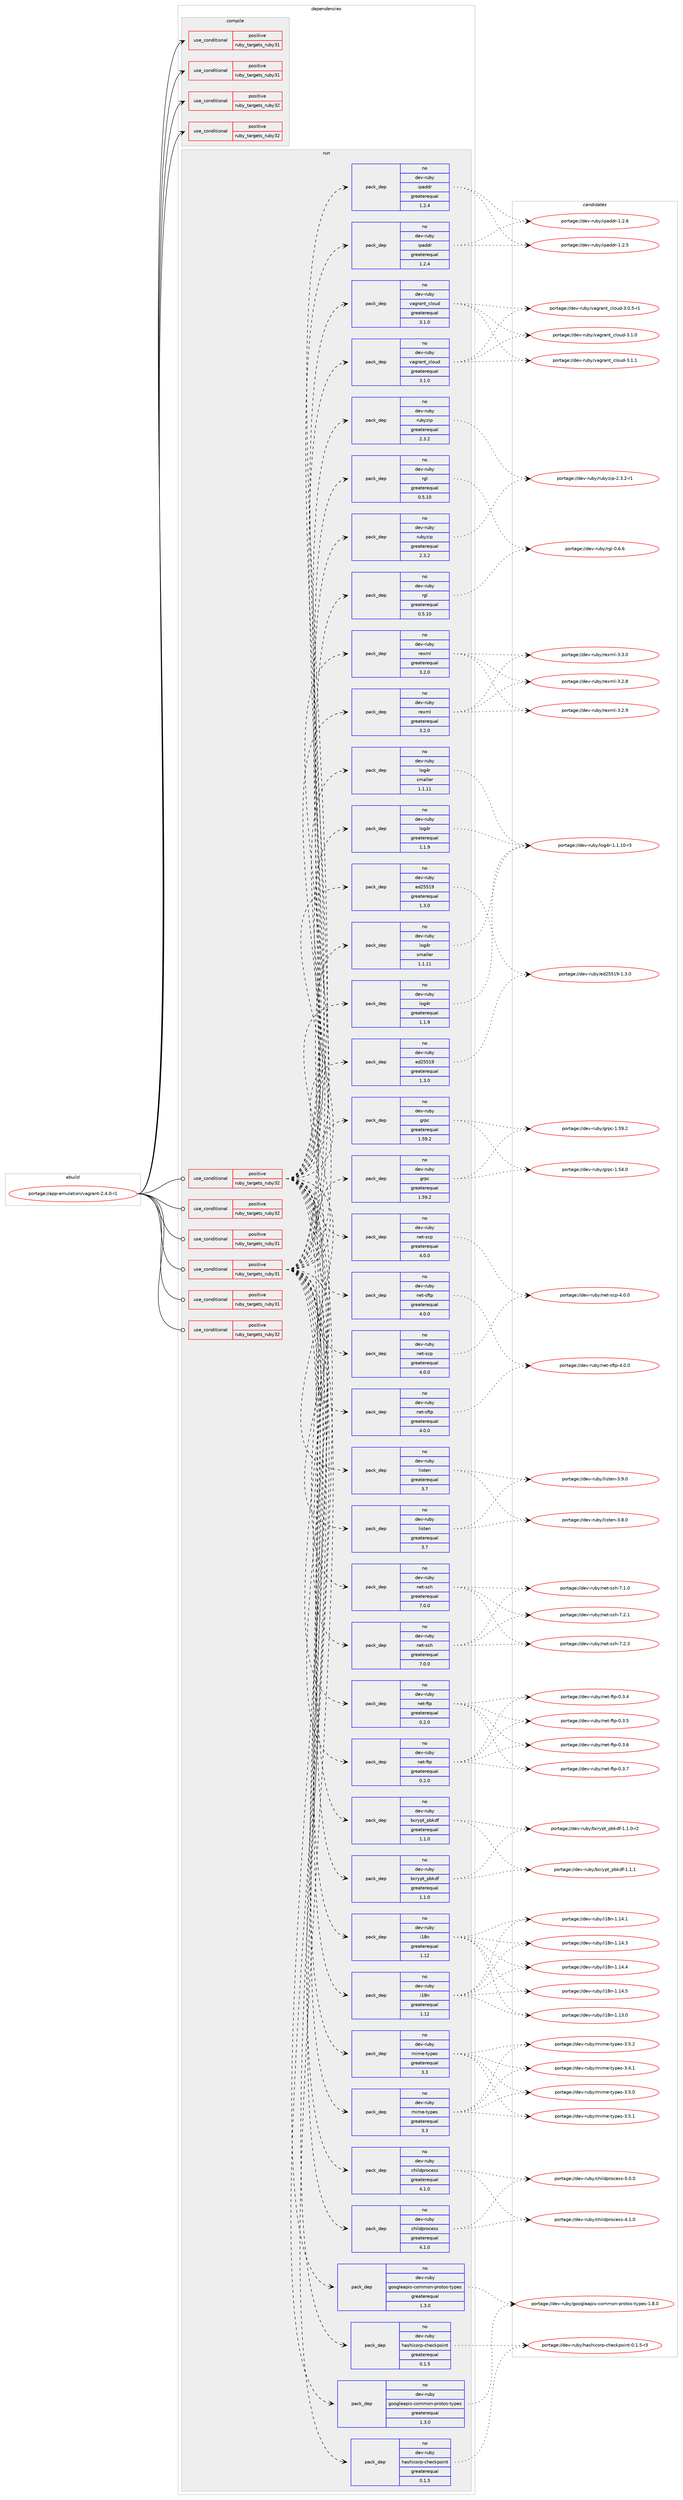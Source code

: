 digraph prolog {

# *************
# Graph options
# *************

newrank=true;
concentrate=true;
compound=true;
graph [rankdir=LR,fontname=Helvetica,fontsize=10,ranksep=1.5];#, ranksep=2.5, nodesep=0.2];
edge  [arrowhead=vee];
node  [fontname=Helvetica,fontsize=10];

# **********
# The ebuild
# **********

subgraph cluster_leftcol {
color=gray;
rank=same;
label=<<i>ebuild</i>>;
id [label="portage://app-emulation/vagrant-2.4.0-r1", color=red, width=4, href="../app-emulation/vagrant-2.4.0-r1.svg"];
}

# ****************
# The dependencies
# ****************

subgraph cluster_midcol {
color=gray;
label=<<i>dependencies</i>>;
subgraph cluster_compile {
fillcolor="#eeeeee";
style=filled;
label=<<i>compile</i>>;
subgraph cond8556 {
dependency14377 [label=<<TABLE BORDER="0" CELLBORDER="1" CELLSPACING="0" CELLPADDING="4"><TR><TD ROWSPAN="3" CELLPADDING="10">use_conditional</TD></TR><TR><TD>positive</TD></TR><TR><TD>ruby_targets_ruby31</TD></TR></TABLE>>, shape=none, color=red];
# *** BEGIN UNKNOWN DEPENDENCY TYPE (TODO) ***
# dependency14377 -> package_dependency(portage://app-emulation/vagrant-2.4.0-r1,install,no,dev-lang,ruby,none,[,,],[slot(3.1)],[])
# *** END UNKNOWN DEPENDENCY TYPE (TODO) ***

}
id:e -> dependency14377:w [weight=20,style="solid",arrowhead="vee"];
subgraph cond8557 {
dependency14378 [label=<<TABLE BORDER="0" CELLBORDER="1" CELLSPACING="0" CELLPADDING="4"><TR><TD ROWSPAN="3" CELLPADDING="10">use_conditional</TD></TR><TR><TD>positive</TD></TR><TR><TD>ruby_targets_ruby31</TD></TR></TABLE>>, shape=none, color=red];
# *** BEGIN UNKNOWN DEPENDENCY TYPE (TODO) ***
# dependency14378 -> package_dependency(portage://app-emulation/vagrant-2.4.0-r1,install,no,virtual,rubygems,none,[,,],[],[use(enable(ruby_targets_ruby31),negative)])
# *** END UNKNOWN DEPENDENCY TYPE (TODO) ***

}
id:e -> dependency14378:w [weight=20,style="solid",arrowhead="vee"];
subgraph cond8558 {
dependency14379 [label=<<TABLE BORDER="0" CELLBORDER="1" CELLSPACING="0" CELLPADDING="4"><TR><TD ROWSPAN="3" CELLPADDING="10">use_conditional</TD></TR><TR><TD>positive</TD></TR><TR><TD>ruby_targets_ruby32</TD></TR></TABLE>>, shape=none, color=red];
# *** BEGIN UNKNOWN DEPENDENCY TYPE (TODO) ***
# dependency14379 -> package_dependency(portage://app-emulation/vagrant-2.4.0-r1,install,no,dev-lang,ruby,none,[,,],[slot(3.2)],[])
# *** END UNKNOWN DEPENDENCY TYPE (TODO) ***

}
id:e -> dependency14379:w [weight=20,style="solid",arrowhead="vee"];
subgraph cond8559 {
dependency14380 [label=<<TABLE BORDER="0" CELLBORDER="1" CELLSPACING="0" CELLPADDING="4"><TR><TD ROWSPAN="3" CELLPADDING="10">use_conditional</TD></TR><TR><TD>positive</TD></TR><TR><TD>ruby_targets_ruby32</TD></TR></TABLE>>, shape=none, color=red];
# *** BEGIN UNKNOWN DEPENDENCY TYPE (TODO) ***
# dependency14380 -> package_dependency(portage://app-emulation/vagrant-2.4.0-r1,install,no,virtual,rubygems,none,[,,],[],[use(enable(ruby_targets_ruby32),negative)])
# *** END UNKNOWN DEPENDENCY TYPE (TODO) ***

}
id:e -> dependency14380:w [weight=20,style="solid",arrowhead="vee"];
}
subgraph cluster_compileandrun {
fillcolor="#eeeeee";
style=filled;
label=<<i>compile and run</i>>;
}
subgraph cluster_run {
fillcolor="#eeeeee";
style=filled;
label=<<i>run</i>>;
subgraph cond8560 {
dependency14381 [label=<<TABLE BORDER="0" CELLBORDER="1" CELLSPACING="0" CELLPADDING="4"><TR><TD ROWSPAN="3" CELLPADDING="10">use_conditional</TD></TR><TR><TD>positive</TD></TR><TR><TD>ruby_targets_ruby31</TD></TR></TABLE>>, shape=none, color=red];
# *** BEGIN UNKNOWN DEPENDENCY TYPE (TODO) ***
# dependency14381 -> package_dependency(portage://app-emulation/vagrant-2.4.0-r1,run,no,dev-lang,ruby,none,[,,],[slot(3.1)],[])
# *** END UNKNOWN DEPENDENCY TYPE (TODO) ***

}
id:e -> dependency14381:w [weight=20,style="solid",arrowhead="odot"];
subgraph cond8561 {
dependency14382 [label=<<TABLE BORDER="0" CELLBORDER="1" CELLSPACING="0" CELLPADDING="4"><TR><TD ROWSPAN="3" CELLPADDING="10">use_conditional</TD></TR><TR><TD>positive</TD></TR><TR><TD>ruby_targets_ruby31</TD></TR></TABLE>>, shape=none, color=red];
subgraph pack5511 {
dependency14383 [label=<<TABLE BORDER="0" CELLBORDER="1" CELLSPACING="0" CELLPADDING="4" WIDTH="220"><TR><TD ROWSPAN="6" CELLPADDING="30">pack_dep</TD></TR><TR><TD WIDTH="110">no</TD></TR><TR><TD>dev-ruby</TD></TR><TR><TD>bcrypt_pbkdf</TD></TR><TR><TD>greaterequal</TD></TR><TR><TD>1.1.0</TD></TR></TABLE>>, shape=none, color=blue];
}
dependency14382:e -> dependency14383:w [weight=20,style="dashed",arrowhead="vee"];
subgraph pack5512 {
dependency14384 [label=<<TABLE BORDER="0" CELLBORDER="1" CELLSPACING="0" CELLPADDING="4" WIDTH="220"><TR><TD ROWSPAN="6" CELLPADDING="30">pack_dep</TD></TR><TR><TD WIDTH="110">no</TD></TR><TR><TD>dev-ruby</TD></TR><TR><TD>childprocess</TD></TR><TR><TD>greaterequal</TD></TR><TR><TD>4.1.0</TD></TR></TABLE>>, shape=none, color=blue];
}
dependency14382:e -> dependency14384:w [weight=20,style="dashed",arrowhead="vee"];
subgraph pack5513 {
dependency14385 [label=<<TABLE BORDER="0" CELLBORDER="1" CELLSPACING="0" CELLPADDING="4" WIDTH="220"><TR><TD ROWSPAN="6" CELLPADDING="30">pack_dep</TD></TR><TR><TD WIDTH="110">no</TD></TR><TR><TD>dev-ruby</TD></TR><TR><TD>ed25519</TD></TR><TR><TD>greaterequal</TD></TR><TR><TD>1.3.0</TD></TR></TABLE>>, shape=none, color=blue];
}
dependency14382:e -> dependency14385:w [weight=20,style="dashed",arrowhead="vee"];
# *** BEGIN UNKNOWN DEPENDENCY TYPE (TODO) ***
# dependency14382 -> package_dependency(portage://app-emulation/vagrant-2.4.0-r1,run,no,dev-ruby,erubi,none,[,,],[],[use(enable(ruby_targets_ruby31),negative)])
# *** END UNKNOWN DEPENDENCY TYPE (TODO) ***

subgraph pack5514 {
dependency14386 [label=<<TABLE BORDER="0" CELLBORDER="1" CELLSPACING="0" CELLPADDING="4" WIDTH="220"><TR><TD ROWSPAN="6" CELLPADDING="30">pack_dep</TD></TR><TR><TD WIDTH="110">no</TD></TR><TR><TD>dev-ruby</TD></TR><TR><TD>googleapis-common-protos-types</TD></TR><TR><TD>greaterequal</TD></TR><TR><TD>1.3.0</TD></TR></TABLE>>, shape=none, color=blue];
}
dependency14382:e -> dependency14386:w [weight=20,style="dashed",arrowhead="vee"];
subgraph pack5515 {
dependency14387 [label=<<TABLE BORDER="0" CELLBORDER="1" CELLSPACING="0" CELLPADDING="4" WIDTH="220"><TR><TD ROWSPAN="6" CELLPADDING="30">pack_dep</TD></TR><TR><TD WIDTH="110">no</TD></TR><TR><TD>dev-ruby</TD></TR><TR><TD>grpc</TD></TR><TR><TD>greaterequal</TD></TR><TR><TD>1.59.2</TD></TR></TABLE>>, shape=none, color=blue];
}
dependency14382:e -> dependency14387:w [weight=20,style="dashed",arrowhead="vee"];
subgraph pack5516 {
dependency14388 [label=<<TABLE BORDER="0" CELLBORDER="1" CELLSPACING="0" CELLPADDING="4" WIDTH="220"><TR><TD ROWSPAN="6" CELLPADDING="30">pack_dep</TD></TR><TR><TD WIDTH="110">no</TD></TR><TR><TD>dev-ruby</TD></TR><TR><TD>hashicorp-checkpoint</TD></TR><TR><TD>greaterequal</TD></TR><TR><TD>0.1.5</TD></TR></TABLE>>, shape=none, color=blue];
}
dependency14382:e -> dependency14388:w [weight=20,style="dashed",arrowhead="vee"];
subgraph pack5517 {
dependency14389 [label=<<TABLE BORDER="0" CELLBORDER="1" CELLSPACING="0" CELLPADDING="4" WIDTH="220"><TR><TD ROWSPAN="6" CELLPADDING="30">pack_dep</TD></TR><TR><TD WIDTH="110">no</TD></TR><TR><TD>dev-ruby</TD></TR><TR><TD>i18n</TD></TR><TR><TD>greaterequal</TD></TR><TR><TD>1.12</TD></TR></TABLE>>, shape=none, color=blue];
}
dependency14382:e -> dependency14389:w [weight=20,style="dashed",arrowhead="vee"];
subgraph pack5518 {
dependency14390 [label=<<TABLE BORDER="0" CELLBORDER="1" CELLSPACING="0" CELLPADDING="4" WIDTH="220"><TR><TD ROWSPAN="6" CELLPADDING="30">pack_dep</TD></TR><TR><TD WIDTH="110">no</TD></TR><TR><TD>dev-ruby</TD></TR><TR><TD>listen</TD></TR><TR><TD>greaterequal</TD></TR><TR><TD>3.7</TD></TR></TABLE>>, shape=none, color=blue];
}
dependency14382:e -> dependency14390:w [weight=20,style="dashed",arrowhead="vee"];
subgraph pack5519 {
dependency14391 [label=<<TABLE BORDER="0" CELLBORDER="1" CELLSPACING="0" CELLPADDING="4" WIDTH="220"><TR><TD ROWSPAN="6" CELLPADDING="30">pack_dep</TD></TR><TR><TD WIDTH="110">no</TD></TR><TR><TD>dev-ruby</TD></TR><TR><TD>log4r</TD></TR><TR><TD>greaterequal</TD></TR><TR><TD>1.1.9</TD></TR></TABLE>>, shape=none, color=blue];
}
dependency14382:e -> dependency14391:w [weight=20,style="dashed",arrowhead="vee"];
subgraph pack5520 {
dependency14392 [label=<<TABLE BORDER="0" CELLBORDER="1" CELLSPACING="0" CELLPADDING="4" WIDTH="220"><TR><TD ROWSPAN="6" CELLPADDING="30">pack_dep</TD></TR><TR><TD WIDTH="110">no</TD></TR><TR><TD>dev-ruby</TD></TR><TR><TD>log4r</TD></TR><TR><TD>smaller</TD></TR><TR><TD>1.1.11</TD></TR></TABLE>>, shape=none, color=blue];
}
dependency14382:e -> dependency14392:w [weight=20,style="dashed",arrowhead="vee"];
subgraph pack5521 {
dependency14393 [label=<<TABLE BORDER="0" CELLBORDER="1" CELLSPACING="0" CELLPADDING="4" WIDTH="220"><TR><TD ROWSPAN="6" CELLPADDING="30">pack_dep</TD></TR><TR><TD WIDTH="110">no</TD></TR><TR><TD>dev-ruby</TD></TR><TR><TD>mime-types</TD></TR><TR><TD>greaterequal</TD></TR><TR><TD>3.3</TD></TR></TABLE>>, shape=none, color=blue];
}
dependency14382:e -> dependency14393:w [weight=20,style="dashed",arrowhead="vee"];
subgraph pack5522 {
dependency14394 [label=<<TABLE BORDER="0" CELLBORDER="1" CELLSPACING="0" CELLPADDING="4" WIDTH="220"><TR><TD ROWSPAN="6" CELLPADDING="30">pack_dep</TD></TR><TR><TD WIDTH="110">no</TD></TR><TR><TD>dev-ruby</TD></TR><TR><TD>net-ftp</TD></TR><TR><TD>greaterequal</TD></TR><TR><TD>0.2.0</TD></TR></TABLE>>, shape=none, color=blue];
}
dependency14382:e -> dependency14394:w [weight=20,style="dashed",arrowhead="vee"];
subgraph pack5523 {
dependency14395 [label=<<TABLE BORDER="0" CELLBORDER="1" CELLSPACING="0" CELLPADDING="4" WIDTH="220"><TR><TD ROWSPAN="6" CELLPADDING="30">pack_dep</TD></TR><TR><TD WIDTH="110">no</TD></TR><TR><TD>dev-ruby</TD></TR><TR><TD>net-ssh</TD></TR><TR><TD>greaterequal</TD></TR><TR><TD>7.0.0</TD></TR></TABLE>>, shape=none, color=blue];
}
dependency14382:e -> dependency14395:w [weight=20,style="dashed",arrowhead="vee"];
subgraph pack5524 {
dependency14396 [label=<<TABLE BORDER="0" CELLBORDER="1" CELLSPACING="0" CELLPADDING="4" WIDTH="220"><TR><TD ROWSPAN="6" CELLPADDING="30">pack_dep</TD></TR><TR><TD WIDTH="110">no</TD></TR><TR><TD>dev-ruby</TD></TR><TR><TD>net-sftp</TD></TR><TR><TD>greaterequal</TD></TR><TR><TD>4.0.0</TD></TR></TABLE>>, shape=none, color=blue];
}
dependency14382:e -> dependency14396:w [weight=20,style="dashed",arrowhead="vee"];
subgraph pack5525 {
dependency14397 [label=<<TABLE BORDER="0" CELLBORDER="1" CELLSPACING="0" CELLPADDING="4" WIDTH="220"><TR><TD ROWSPAN="6" CELLPADDING="30">pack_dep</TD></TR><TR><TD WIDTH="110">no</TD></TR><TR><TD>dev-ruby</TD></TR><TR><TD>net-scp</TD></TR><TR><TD>greaterequal</TD></TR><TR><TD>4.0.0</TD></TR></TABLE>>, shape=none, color=blue];
}
dependency14382:e -> dependency14397:w [weight=20,style="dashed",arrowhead="vee"];
subgraph pack5526 {
dependency14398 [label=<<TABLE BORDER="0" CELLBORDER="1" CELLSPACING="0" CELLPADDING="4" WIDTH="220"><TR><TD ROWSPAN="6" CELLPADDING="30">pack_dep</TD></TR><TR><TD WIDTH="110">no</TD></TR><TR><TD>dev-ruby</TD></TR><TR><TD>rexml</TD></TR><TR><TD>greaterequal</TD></TR><TR><TD>3.2.0</TD></TR></TABLE>>, shape=none, color=blue];
}
dependency14382:e -> dependency14398:w [weight=20,style="dashed",arrowhead="vee"];
subgraph pack5527 {
dependency14399 [label=<<TABLE BORDER="0" CELLBORDER="1" CELLSPACING="0" CELLPADDING="4" WIDTH="220"><TR><TD ROWSPAN="6" CELLPADDING="30">pack_dep</TD></TR><TR><TD WIDTH="110">no</TD></TR><TR><TD>dev-ruby</TD></TR><TR><TD>rgl</TD></TR><TR><TD>greaterequal</TD></TR><TR><TD>0.5.10</TD></TR></TABLE>>, shape=none, color=blue];
}
dependency14382:e -> dependency14399:w [weight=20,style="dashed",arrowhead="vee"];
subgraph pack5528 {
dependency14400 [label=<<TABLE BORDER="0" CELLBORDER="1" CELLSPACING="0" CELLPADDING="4" WIDTH="220"><TR><TD ROWSPAN="6" CELLPADDING="30">pack_dep</TD></TR><TR><TD WIDTH="110">no</TD></TR><TR><TD>dev-ruby</TD></TR><TR><TD>rubyzip</TD></TR><TR><TD>greaterequal</TD></TR><TR><TD>2.3.2</TD></TR></TABLE>>, shape=none, color=blue];
}
dependency14382:e -> dependency14400:w [weight=20,style="dashed",arrowhead="vee"];
subgraph pack5529 {
dependency14401 [label=<<TABLE BORDER="0" CELLBORDER="1" CELLSPACING="0" CELLPADDING="4" WIDTH="220"><TR><TD ROWSPAN="6" CELLPADDING="30">pack_dep</TD></TR><TR><TD WIDTH="110">no</TD></TR><TR><TD>dev-ruby</TD></TR><TR><TD>vagrant_cloud</TD></TR><TR><TD>greaterequal</TD></TR><TR><TD>3.1.0</TD></TR></TABLE>>, shape=none, color=blue];
}
dependency14382:e -> dependency14401:w [weight=20,style="dashed",arrowhead="vee"];
subgraph pack5530 {
dependency14402 [label=<<TABLE BORDER="0" CELLBORDER="1" CELLSPACING="0" CELLPADDING="4" WIDTH="220"><TR><TD ROWSPAN="6" CELLPADDING="30">pack_dep</TD></TR><TR><TD WIDTH="110">no</TD></TR><TR><TD>dev-ruby</TD></TR><TR><TD>ipaddr</TD></TR><TR><TD>greaterequal</TD></TR><TR><TD>1.2.4</TD></TR></TABLE>>, shape=none, color=blue];
}
dependency14382:e -> dependency14402:w [weight=20,style="dashed",arrowhead="vee"];
}
id:e -> dependency14382:w [weight=20,style="solid",arrowhead="odot"];
subgraph cond8562 {
dependency14403 [label=<<TABLE BORDER="0" CELLBORDER="1" CELLSPACING="0" CELLPADDING="4"><TR><TD ROWSPAN="3" CELLPADDING="10">use_conditional</TD></TR><TR><TD>positive</TD></TR><TR><TD>ruby_targets_ruby31</TD></TR></TABLE>>, shape=none, color=red];
# *** BEGIN UNKNOWN DEPENDENCY TYPE (TODO) ***
# dependency14403 -> package_dependency(portage://app-emulation/vagrant-2.4.0-r1,run,no,virtual,rubygems,none,[,,],[],[use(enable(ruby_targets_ruby31),negative)])
# *** END UNKNOWN DEPENDENCY TYPE (TODO) ***

}
id:e -> dependency14403:w [weight=20,style="solid",arrowhead="odot"];
subgraph cond8563 {
dependency14404 [label=<<TABLE BORDER="0" CELLBORDER="1" CELLSPACING="0" CELLPADDING="4"><TR><TD ROWSPAN="3" CELLPADDING="10">use_conditional</TD></TR><TR><TD>positive</TD></TR><TR><TD>ruby_targets_ruby32</TD></TR></TABLE>>, shape=none, color=red];
# *** BEGIN UNKNOWN DEPENDENCY TYPE (TODO) ***
# dependency14404 -> package_dependency(portage://app-emulation/vagrant-2.4.0-r1,run,no,dev-lang,ruby,none,[,,],[slot(3.2)],[])
# *** END UNKNOWN DEPENDENCY TYPE (TODO) ***

}
id:e -> dependency14404:w [weight=20,style="solid",arrowhead="odot"];
subgraph cond8564 {
dependency14405 [label=<<TABLE BORDER="0" CELLBORDER="1" CELLSPACING="0" CELLPADDING="4"><TR><TD ROWSPAN="3" CELLPADDING="10">use_conditional</TD></TR><TR><TD>positive</TD></TR><TR><TD>ruby_targets_ruby32</TD></TR></TABLE>>, shape=none, color=red];
subgraph pack5531 {
dependency14406 [label=<<TABLE BORDER="0" CELLBORDER="1" CELLSPACING="0" CELLPADDING="4" WIDTH="220"><TR><TD ROWSPAN="6" CELLPADDING="30">pack_dep</TD></TR><TR><TD WIDTH="110">no</TD></TR><TR><TD>dev-ruby</TD></TR><TR><TD>bcrypt_pbkdf</TD></TR><TR><TD>greaterequal</TD></TR><TR><TD>1.1.0</TD></TR></TABLE>>, shape=none, color=blue];
}
dependency14405:e -> dependency14406:w [weight=20,style="dashed",arrowhead="vee"];
subgraph pack5532 {
dependency14407 [label=<<TABLE BORDER="0" CELLBORDER="1" CELLSPACING="0" CELLPADDING="4" WIDTH="220"><TR><TD ROWSPAN="6" CELLPADDING="30">pack_dep</TD></TR><TR><TD WIDTH="110">no</TD></TR><TR><TD>dev-ruby</TD></TR><TR><TD>childprocess</TD></TR><TR><TD>greaterequal</TD></TR><TR><TD>4.1.0</TD></TR></TABLE>>, shape=none, color=blue];
}
dependency14405:e -> dependency14407:w [weight=20,style="dashed",arrowhead="vee"];
subgraph pack5533 {
dependency14408 [label=<<TABLE BORDER="0" CELLBORDER="1" CELLSPACING="0" CELLPADDING="4" WIDTH="220"><TR><TD ROWSPAN="6" CELLPADDING="30">pack_dep</TD></TR><TR><TD WIDTH="110">no</TD></TR><TR><TD>dev-ruby</TD></TR><TR><TD>ed25519</TD></TR><TR><TD>greaterequal</TD></TR><TR><TD>1.3.0</TD></TR></TABLE>>, shape=none, color=blue];
}
dependency14405:e -> dependency14408:w [weight=20,style="dashed",arrowhead="vee"];
# *** BEGIN UNKNOWN DEPENDENCY TYPE (TODO) ***
# dependency14405 -> package_dependency(portage://app-emulation/vagrant-2.4.0-r1,run,no,dev-ruby,erubi,none,[,,],[],[use(enable(ruby_targets_ruby32),negative)])
# *** END UNKNOWN DEPENDENCY TYPE (TODO) ***

subgraph pack5534 {
dependency14409 [label=<<TABLE BORDER="0" CELLBORDER="1" CELLSPACING="0" CELLPADDING="4" WIDTH="220"><TR><TD ROWSPAN="6" CELLPADDING="30">pack_dep</TD></TR><TR><TD WIDTH="110">no</TD></TR><TR><TD>dev-ruby</TD></TR><TR><TD>googleapis-common-protos-types</TD></TR><TR><TD>greaterequal</TD></TR><TR><TD>1.3.0</TD></TR></TABLE>>, shape=none, color=blue];
}
dependency14405:e -> dependency14409:w [weight=20,style="dashed",arrowhead="vee"];
subgraph pack5535 {
dependency14410 [label=<<TABLE BORDER="0" CELLBORDER="1" CELLSPACING="0" CELLPADDING="4" WIDTH="220"><TR><TD ROWSPAN="6" CELLPADDING="30">pack_dep</TD></TR><TR><TD WIDTH="110">no</TD></TR><TR><TD>dev-ruby</TD></TR><TR><TD>grpc</TD></TR><TR><TD>greaterequal</TD></TR><TR><TD>1.59.2</TD></TR></TABLE>>, shape=none, color=blue];
}
dependency14405:e -> dependency14410:w [weight=20,style="dashed",arrowhead="vee"];
subgraph pack5536 {
dependency14411 [label=<<TABLE BORDER="0" CELLBORDER="1" CELLSPACING="0" CELLPADDING="4" WIDTH="220"><TR><TD ROWSPAN="6" CELLPADDING="30">pack_dep</TD></TR><TR><TD WIDTH="110">no</TD></TR><TR><TD>dev-ruby</TD></TR><TR><TD>hashicorp-checkpoint</TD></TR><TR><TD>greaterequal</TD></TR><TR><TD>0.1.5</TD></TR></TABLE>>, shape=none, color=blue];
}
dependency14405:e -> dependency14411:w [weight=20,style="dashed",arrowhead="vee"];
subgraph pack5537 {
dependency14412 [label=<<TABLE BORDER="0" CELLBORDER="1" CELLSPACING="0" CELLPADDING="4" WIDTH="220"><TR><TD ROWSPAN="6" CELLPADDING="30">pack_dep</TD></TR><TR><TD WIDTH="110">no</TD></TR><TR><TD>dev-ruby</TD></TR><TR><TD>i18n</TD></TR><TR><TD>greaterequal</TD></TR><TR><TD>1.12</TD></TR></TABLE>>, shape=none, color=blue];
}
dependency14405:e -> dependency14412:w [weight=20,style="dashed",arrowhead="vee"];
subgraph pack5538 {
dependency14413 [label=<<TABLE BORDER="0" CELLBORDER="1" CELLSPACING="0" CELLPADDING="4" WIDTH="220"><TR><TD ROWSPAN="6" CELLPADDING="30">pack_dep</TD></TR><TR><TD WIDTH="110">no</TD></TR><TR><TD>dev-ruby</TD></TR><TR><TD>listen</TD></TR><TR><TD>greaterequal</TD></TR><TR><TD>3.7</TD></TR></TABLE>>, shape=none, color=blue];
}
dependency14405:e -> dependency14413:w [weight=20,style="dashed",arrowhead="vee"];
subgraph pack5539 {
dependency14414 [label=<<TABLE BORDER="0" CELLBORDER="1" CELLSPACING="0" CELLPADDING="4" WIDTH="220"><TR><TD ROWSPAN="6" CELLPADDING="30">pack_dep</TD></TR><TR><TD WIDTH="110">no</TD></TR><TR><TD>dev-ruby</TD></TR><TR><TD>log4r</TD></TR><TR><TD>greaterequal</TD></TR><TR><TD>1.1.9</TD></TR></TABLE>>, shape=none, color=blue];
}
dependency14405:e -> dependency14414:w [weight=20,style="dashed",arrowhead="vee"];
subgraph pack5540 {
dependency14415 [label=<<TABLE BORDER="0" CELLBORDER="1" CELLSPACING="0" CELLPADDING="4" WIDTH="220"><TR><TD ROWSPAN="6" CELLPADDING="30">pack_dep</TD></TR><TR><TD WIDTH="110">no</TD></TR><TR><TD>dev-ruby</TD></TR><TR><TD>log4r</TD></TR><TR><TD>smaller</TD></TR><TR><TD>1.1.11</TD></TR></TABLE>>, shape=none, color=blue];
}
dependency14405:e -> dependency14415:w [weight=20,style="dashed",arrowhead="vee"];
subgraph pack5541 {
dependency14416 [label=<<TABLE BORDER="0" CELLBORDER="1" CELLSPACING="0" CELLPADDING="4" WIDTH="220"><TR><TD ROWSPAN="6" CELLPADDING="30">pack_dep</TD></TR><TR><TD WIDTH="110">no</TD></TR><TR><TD>dev-ruby</TD></TR><TR><TD>mime-types</TD></TR><TR><TD>greaterequal</TD></TR><TR><TD>3.3</TD></TR></TABLE>>, shape=none, color=blue];
}
dependency14405:e -> dependency14416:w [weight=20,style="dashed",arrowhead="vee"];
subgraph pack5542 {
dependency14417 [label=<<TABLE BORDER="0" CELLBORDER="1" CELLSPACING="0" CELLPADDING="4" WIDTH="220"><TR><TD ROWSPAN="6" CELLPADDING="30">pack_dep</TD></TR><TR><TD WIDTH="110">no</TD></TR><TR><TD>dev-ruby</TD></TR><TR><TD>net-ftp</TD></TR><TR><TD>greaterequal</TD></TR><TR><TD>0.2.0</TD></TR></TABLE>>, shape=none, color=blue];
}
dependency14405:e -> dependency14417:w [weight=20,style="dashed",arrowhead="vee"];
subgraph pack5543 {
dependency14418 [label=<<TABLE BORDER="0" CELLBORDER="1" CELLSPACING="0" CELLPADDING="4" WIDTH="220"><TR><TD ROWSPAN="6" CELLPADDING="30">pack_dep</TD></TR><TR><TD WIDTH="110">no</TD></TR><TR><TD>dev-ruby</TD></TR><TR><TD>net-ssh</TD></TR><TR><TD>greaterequal</TD></TR><TR><TD>7.0.0</TD></TR></TABLE>>, shape=none, color=blue];
}
dependency14405:e -> dependency14418:w [weight=20,style="dashed",arrowhead="vee"];
subgraph pack5544 {
dependency14419 [label=<<TABLE BORDER="0" CELLBORDER="1" CELLSPACING="0" CELLPADDING="4" WIDTH="220"><TR><TD ROWSPAN="6" CELLPADDING="30">pack_dep</TD></TR><TR><TD WIDTH="110">no</TD></TR><TR><TD>dev-ruby</TD></TR><TR><TD>net-sftp</TD></TR><TR><TD>greaterequal</TD></TR><TR><TD>4.0.0</TD></TR></TABLE>>, shape=none, color=blue];
}
dependency14405:e -> dependency14419:w [weight=20,style="dashed",arrowhead="vee"];
subgraph pack5545 {
dependency14420 [label=<<TABLE BORDER="0" CELLBORDER="1" CELLSPACING="0" CELLPADDING="4" WIDTH="220"><TR><TD ROWSPAN="6" CELLPADDING="30">pack_dep</TD></TR><TR><TD WIDTH="110">no</TD></TR><TR><TD>dev-ruby</TD></TR><TR><TD>net-scp</TD></TR><TR><TD>greaterequal</TD></TR><TR><TD>4.0.0</TD></TR></TABLE>>, shape=none, color=blue];
}
dependency14405:e -> dependency14420:w [weight=20,style="dashed",arrowhead="vee"];
subgraph pack5546 {
dependency14421 [label=<<TABLE BORDER="0" CELLBORDER="1" CELLSPACING="0" CELLPADDING="4" WIDTH="220"><TR><TD ROWSPAN="6" CELLPADDING="30">pack_dep</TD></TR><TR><TD WIDTH="110">no</TD></TR><TR><TD>dev-ruby</TD></TR><TR><TD>rexml</TD></TR><TR><TD>greaterequal</TD></TR><TR><TD>3.2.0</TD></TR></TABLE>>, shape=none, color=blue];
}
dependency14405:e -> dependency14421:w [weight=20,style="dashed",arrowhead="vee"];
subgraph pack5547 {
dependency14422 [label=<<TABLE BORDER="0" CELLBORDER="1" CELLSPACING="0" CELLPADDING="4" WIDTH="220"><TR><TD ROWSPAN="6" CELLPADDING="30">pack_dep</TD></TR><TR><TD WIDTH="110">no</TD></TR><TR><TD>dev-ruby</TD></TR><TR><TD>rgl</TD></TR><TR><TD>greaterequal</TD></TR><TR><TD>0.5.10</TD></TR></TABLE>>, shape=none, color=blue];
}
dependency14405:e -> dependency14422:w [weight=20,style="dashed",arrowhead="vee"];
subgraph pack5548 {
dependency14423 [label=<<TABLE BORDER="0" CELLBORDER="1" CELLSPACING="0" CELLPADDING="4" WIDTH="220"><TR><TD ROWSPAN="6" CELLPADDING="30">pack_dep</TD></TR><TR><TD WIDTH="110">no</TD></TR><TR><TD>dev-ruby</TD></TR><TR><TD>rubyzip</TD></TR><TR><TD>greaterequal</TD></TR><TR><TD>2.3.2</TD></TR></TABLE>>, shape=none, color=blue];
}
dependency14405:e -> dependency14423:w [weight=20,style="dashed",arrowhead="vee"];
subgraph pack5549 {
dependency14424 [label=<<TABLE BORDER="0" CELLBORDER="1" CELLSPACING="0" CELLPADDING="4" WIDTH="220"><TR><TD ROWSPAN="6" CELLPADDING="30">pack_dep</TD></TR><TR><TD WIDTH="110">no</TD></TR><TR><TD>dev-ruby</TD></TR><TR><TD>vagrant_cloud</TD></TR><TR><TD>greaterequal</TD></TR><TR><TD>3.1.0</TD></TR></TABLE>>, shape=none, color=blue];
}
dependency14405:e -> dependency14424:w [weight=20,style="dashed",arrowhead="vee"];
subgraph pack5550 {
dependency14425 [label=<<TABLE BORDER="0" CELLBORDER="1" CELLSPACING="0" CELLPADDING="4" WIDTH="220"><TR><TD ROWSPAN="6" CELLPADDING="30">pack_dep</TD></TR><TR><TD WIDTH="110">no</TD></TR><TR><TD>dev-ruby</TD></TR><TR><TD>ipaddr</TD></TR><TR><TD>greaterequal</TD></TR><TR><TD>1.2.4</TD></TR></TABLE>>, shape=none, color=blue];
}
dependency14405:e -> dependency14425:w [weight=20,style="dashed",arrowhead="vee"];
}
id:e -> dependency14405:w [weight=20,style="solid",arrowhead="odot"];
subgraph cond8565 {
dependency14426 [label=<<TABLE BORDER="0" CELLBORDER="1" CELLSPACING="0" CELLPADDING="4"><TR><TD ROWSPAN="3" CELLPADDING="10">use_conditional</TD></TR><TR><TD>positive</TD></TR><TR><TD>ruby_targets_ruby32</TD></TR></TABLE>>, shape=none, color=red];
# *** BEGIN UNKNOWN DEPENDENCY TYPE (TODO) ***
# dependency14426 -> package_dependency(portage://app-emulation/vagrant-2.4.0-r1,run,no,virtual,rubygems,none,[,,],[],[use(enable(ruby_targets_ruby32),negative)])
# *** END UNKNOWN DEPENDENCY TYPE (TODO) ***

}
id:e -> dependency14426:w [weight=20,style="solid",arrowhead="odot"];
# *** BEGIN UNKNOWN DEPENDENCY TYPE (TODO) ***
# id -> package_dependency(portage://app-emulation/vagrant-2.4.0-r1,run,no,app-arch,libarchive,none,[,,],[],[])
# *** END UNKNOWN DEPENDENCY TYPE (TODO) ***

# *** BEGIN UNKNOWN DEPENDENCY TYPE (TODO) ***
# id -> package_dependency(portage://app-emulation/vagrant-2.4.0-r1,run,no,net-misc,curl,none,[,,],[],[])
# *** END UNKNOWN DEPENDENCY TYPE (TODO) ***

}
}

# **************
# The candidates
# **************

subgraph cluster_choices {
rank=same;
color=gray;
label=<<i>candidates</i>>;

subgraph choice5511 {
color=black;
nodesep=1;
choice100101118451141179812147989911412111211695112981071001024549464946484511450 [label="portage://dev-ruby/bcrypt_pbkdf-1.1.0-r2", color=red, width=4,href="../dev-ruby/bcrypt_pbkdf-1.1.0-r2.svg"];
choice10010111845114117981214798991141211121169511298107100102454946494649 [label="portage://dev-ruby/bcrypt_pbkdf-1.1.1", color=red, width=4,href="../dev-ruby/bcrypt_pbkdf-1.1.1.svg"];
dependency14383:e -> choice100101118451141179812147989911412111211695112981071001024549464946484511450:w [style=dotted,weight="100"];
dependency14383:e -> choice10010111845114117981214798991141211121169511298107100102454946494649:w [style=dotted,weight="100"];
}
subgraph choice5512 {
color=black;
nodesep=1;
choice1001011184511411798121479910410510810011211411199101115115455246494648 [label="portage://dev-ruby/childprocess-4.1.0", color=red, width=4,href="../dev-ruby/childprocess-4.1.0.svg"];
choice1001011184511411798121479910410510810011211411199101115115455346484648 [label="portage://dev-ruby/childprocess-5.0.0", color=red, width=4,href="../dev-ruby/childprocess-5.0.0.svg"];
dependency14384:e -> choice1001011184511411798121479910410510810011211411199101115115455246494648:w [style=dotted,weight="100"];
dependency14384:e -> choice1001011184511411798121479910410510810011211411199101115115455346484648:w [style=dotted,weight="100"];
}
subgraph choice5513 {
color=black;
nodesep=1;
choice1001011184511411798121471011005053534957454946514648 [label="portage://dev-ruby/ed25519-1.3.0", color=red, width=4,href="../dev-ruby/ed25519-1.3.0.svg"];
dependency14385:e -> choice1001011184511411798121471011005053534957454946514648:w [style=dotted,weight="100"];
}
subgraph choice5514 {
color=black;
nodesep=1;
choice1001011184511411798121471031111111031081019711210511545991111091091111104511211411111611111545116121112101115454946564648 [label="portage://dev-ruby/googleapis-common-protos-types-1.8.0", color=red, width=4,href="../dev-ruby/googleapis-common-protos-types-1.8.0.svg"];
dependency14386:e -> choice1001011184511411798121471031111111031081019711210511545991111091091111104511211411111611111545116121112101115454946564648:w [style=dotted,weight="100"];
}
subgraph choice5515 {
color=black;
nodesep=1;
choice1001011184511411798121471031141129945494653524648 [label="portage://dev-ruby/grpc-1.54.0", color=red, width=4,href="../dev-ruby/grpc-1.54.0.svg"];
choice1001011184511411798121471031141129945494653574650 [label="portage://dev-ruby/grpc-1.59.2", color=red, width=4,href="../dev-ruby/grpc-1.59.2.svg"];
dependency14387:e -> choice1001011184511411798121471031141129945494653524648:w [style=dotted,weight="100"];
dependency14387:e -> choice1001011184511411798121471031141129945494653574650:w [style=dotted,weight="100"];
}
subgraph choice5516 {
color=black;
nodesep=1;
choice10010111845114117981214710497115104105991111141124599104101991071121111051101164548464946534511451 [label="portage://dev-ruby/hashicorp-checkpoint-0.1.5-r3", color=red, width=4,href="../dev-ruby/hashicorp-checkpoint-0.1.5-r3.svg"];
dependency14388:e -> choice10010111845114117981214710497115104105991111141124599104101991071121111051101164548464946534511451:w [style=dotted,weight="100"];
}
subgraph choice5517 {
color=black;
nodesep=1;
choice100101118451141179812147105495611045494649514648 [label="portage://dev-ruby/i18n-1.13.0", color=red, width=4,href="../dev-ruby/i18n-1.13.0.svg"];
choice100101118451141179812147105495611045494649524649 [label="portage://dev-ruby/i18n-1.14.1", color=red, width=4,href="../dev-ruby/i18n-1.14.1.svg"];
choice100101118451141179812147105495611045494649524651 [label="portage://dev-ruby/i18n-1.14.3", color=red, width=4,href="../dev-ruby/i18n-1.14.3.svg"];
choice100101118451141179812147105495611045494649524652 [label="portage://dev-ruby/i18n-1.14.4", color=red, width=4,href="../dev-ruby/i18n-1.14.4.svg"];
choice100101118451141179812147105495611045494649524653 [label="portage://dev-ruby/i18n-1.14.5", color=red, width=4,href="../dev-ruby/i18n-1.14.5.svg"];
dependency14389:e -> choice100101118451141179812147105495611045494649514648:w [style=dotted,weight="100"];
dependency14389:e -> choice100101118451141179812147105495611045494649524649:w [style=dotted,weight="100"];
dependency14389:e -> choice100101118451141179812147105495611045494649524651:w [style=dotted,weight="100"];
dependency14389:e -> choice100101118451141179812147105495611045494649524652:w [style=dotted,weight="100"];
dependency14389:e -> choice100101118451141179812147105495611045494649524653:w [style=dotted,weight="100"];
}
subgraph choice5518 {
color=black;
nodesep=1;
choice100101118451141179812147108105115116101110455146564648 [label="portage://dev-ruby/listen-3.8.0", color=red, width=4,href="../dev-ruby/listen-3.8.0.svg"];
choice100101118451141179812147108105115116101110455146574648 [label="portage://dev-ruby/listen-3.9.0", color=red, width=4,href="../dev-ruby/listen-3.9.0.svg"];
dependency14390:e -> choice100101118451141179812147108105115116101110455146564648:w [style=dotted,weight="100"];
dependency14390:e -> choice100101118451141179812147108105115116101110455146574648:w [style=dotted,weight="100"];
}
subgraph choice5519 {
color=black;
nodesep=1;
choice10010111845114117981214710811110352114454946494649484511451 [label="portage://dev-ruby/log4r-1.1.10-r3", color=red, width=4,href="../dev-ruby/log4r-1.1.10-r3.svg"];
dependency14391:e -> choice10010111845114117981214710811110352114454946494649484511451:w [style=dotted,weight="100"];
}
subgraph choice5520 {
color=black;
nodesep=1;
choice10010111845114117981214710811110352114454946494649484511451 [label="portage://dev-ruby/log4r-1.1.10-r3", color=red, width=4,href="../dev-ruby/log4r-1.1.10-r3.svg"];
dependency14392:e -> choice10010111845114117981214710811110352114454946494649484511451:w [style=dotted,weight="100"];
}
subgraph choice5521 {
color=black;
nodesep=1;
choice10010111845114117981214710910510910145116121112101115455146524649 [label="portage://dev-ruby/mime-types-3.4.1", color=red, width=4,href="../dev-ruby/mime-types-3.4.1.svg"];
choice10010111845114117981214710910510910145116121112101115455146534648 [label="portage://dev-ruby/mime-types-3.5.0", color=red, width=4,href="../dev-ruby/mime-types-3.5.0.svg"];
choice10010111845114117981214710910510910145116121112101115455146534649 [label="portage://dev-ruby/mime-types-3.5.1", color=red, width=4,href="../dev-ruby/mime-types-3.5.1.svg"];
choice10010111845114117981214710910510910145116121112101115455146534650 [label="portage://dev-ruby/mime-types-3.5.2", color=red, width=4,href="../dev-ruby/mime-types-3.5.2.svg"];
dependency14393:e -> choice10010111845114117981214710910510910145116121112101115455146524649:w [style=dotted,weight="100"];
dependency14393:e -> choice10010111845114117981214710910510910145116121112101115455146534648:w [style=dotted,weight="100"];
dependency14393:e -> choice10010111845114117981214710910510910145116121112101115455146534649:w [style=dotted,weight="100"];
dependency14393:e -> choice10010111845114117981214710910510910145116121112101115455146534650:w [style=dotted,weight="100"];
}
subgraph choice5522 {
color=black;
nodesep=1;
choice10010111845114117981214711010111645102116112454846514652 [label="portage://dev-ruby/net-ftp-0.3.4", color=red, width=4,href="../dev-ruby/net-ftp-0.3.4.svg"];
choice10010111845114117981214711010111645102116112454846514653 [label="portage://dev-ruby/net-ftp-0.3.5", color=red, width=4,href="../dev-ruby/net-ftp-0.3.5.svg"];
choice10010111845114117981214711010111645102116112454846514654 [label="portage://dev-ruby/net-ftp-0.3.6", color=red, width=4,href="../dev-ruby/net-ftp-0.3.6.svg"];
choice10010111845114117981214711010111645102116112454846514655 [label="portage://dev-ruby/net-ftp-0.3.7", color=red, width=4,href="../dev-ruby/net-ftp-0.3.7.svg"];
dependency14394:e -> choice10010111845114117981214711010111645102116112454846514652:w [style=dotted,weight="100"];
dependency14394:e -> choice10010111845114117981214711010111645102116112454846514653:w [style=dotted,weight="100"];
dependency14394:e -> choice10010111845114117981214711010111645102116112454846514654:w [style=dotted,weight="100"];
dependency14394:e -> choice10010111845114117981214711010111645102116112454846514655:w [style=dotted,weight="100"];
}
subgraph choice5523 {
color=black;
nodesep=1;
choice10010111845114117981214711010111645115115104455546494648 [label="portage://dev-ruby/net-ssh-7.1.0", color=red, width=4,href="../dev-ruby/net-ssh-7.1.0.svg"];
choice10010111845114117981214711010111645115115104455546504649 [label="portage://dev-ruby/net-ssh-7.2.1", color=red, width=4,href="../dev-ruby/net-ssh-7.2.1.svg"];
choice10010111845114117981214711010111645115115104455546504651 [label="portage://dev-ruby/net-ssh-7.2.3", color=red, width=4,href="../dev-ruby/net-ssh-7.2.3.svg"];
dependency14395:e -> choice10010111845114117981214711010111645115115104455546494648:w [style=dotted,weight="100"];
dependency14395:e -> choice10010111845114117981214711010111645115115104455546504649:w [style=dotted,weight="100"];
dependency14395:e -> choice10010111845114117981214711010111645115115104455546504651:w [style=dotted,weight="100"];
}
subgraph choice5524 {
color=black;
nodesep=1;
choice10010111845114117981214711010111645115102116112455246484648 [label="portage://dev-ruby/net-sftp-4.0.0", color=red, width=4,href="../dev-ruby/net-sftp-4.0.0.svg"];
dependency14396:e -> choice10010111845114117981214711010111645115102116112455246484648:w [style=dotted,weight="100"];
}
subgraph choice5525 {
color=black;
nodesep=1;
choice1001011184511411798121471101011164511599112455246484648 [label="portage://dev-ruby/net-scp-4.0.0", color=red, width=4,href="../dev-ruby/net-scp-4.0.0.svg"];
dependency14397:e -> choice1001011184511411798121471101011164511599112455246484648:w [style=dotted,weight="100"];
}
subgraph choice5526 {
color=black;
nodesep=1;
choice100101118451141179812147114101120109108455146504656 [label="portage://dev-ruby/rexml-3.2.8", color=red, width=4,href="../dev-ruby/rexml-3.2.8.svg"];
choice100101118451141179812147114101120109108455146504657 [label="portage://dev-ruby/rexml-3.2.9", color=red, width=4,href="../dev-ruby/rexml-3.2.9.svg"];
choice100101118451141179812147114101120109108455146514648 [label="portage://dev-ruby/rexml-3.3.0", color=red, width=4,href="../dev-ruby/rexml-3.3.0.svg"];
dependency14398:e -> choice100101118451141179812147114101120109108455146504656:w [style=dotted,weight="100"];
dependency14398:e -> choice100101118451141179812147114101120109108455146504657:w [style=dotted,weight="100"];
dependency14398:e -> choice100101118451141179812147114101120109108455146514648:w [style=dotted,weight="100"];
}
subgraph choice5527 {
color=black;
nodesep=1;
choice100101118451141179812147114103108454846544654 [label="portage://dev-ruby/rgl-0.6.6", color=red, width=4,href="../dev-ruby/rgl-0.6.6.svg"];
dependency14399:e -> choice100101118451141179812147114103108454846544654:w [style=dotted,weight="100"];
}
subgraph choice5528 {
color=black;
nodesep=1;
choice100101118451141179812147114117981211221051124550465146504511449 [label="portage://dev-ruby/rubyzip-2.3.2-r1", color=red, width=4,href="../dev-ruby/rubyzip-2.3.2-r1.svg"];
dependency14400:e -> choice100101118451141179812147114117981211221051124550465146504511449:w [style=dotted,weight="100"];
}
subgraph choice5529 {
color=black;
nodesep=1;
choice100101118451141179812147118971031149711011695991081111171004551464846534511449 [label="portage://dev-ruby/vagrant_cloud-3.0.5-r1", color=red, width=4,href="../dev-ruby/vagrant_cloud-3.0.5-r1.svg"];
choice10010111845114117981214711897103114971101169599108111117100455146494648 [label="portage://dev-ruby/vagrant_cloud-3.1.0", color=red, width=4,href="../dev-ruby/vagrant_cloud-3.1.0.svg"];
choice10010111845114117981214711897103114971101169599108111117100455146494649 [label="portage://dev-ruby/vagrant_cloud-3.1.1", color=red, width=4,href="../dev-ruby/vagrant_cloud-3.1.1.svg"];
dependency14401:e -> choice100101118451141179812147118971031149711011695991081111171004551464846534511449:w [style=dotted,weight="100"];
dependency14401:e -> choice10010111845114117981214711897103114971101169599108111117100455146494648:w [style=dotted,weight="100"];
dependency14401:e -> choice10010111845114117981214711897103114971101169599108111117100455146494649:w [style=dotted,weight="100"];
}
subgraph choice5530 {
color=black;
nodesep=1;
choice10010111845114117981214710511297100100114454946504653 [label="portage://dev-ruby/ipaddr-1.2.5", color=red, width=4,href="../dev-ruby/ipaddr-1.2.5.svg"];
choice10010111845114117981214710511297100100114454946504654 [label="portage://dev-ruby/ipaddr-1.2.6", color=red, width=4,href="../dev-ruby/ipaddr-1.2.6.svg"];
dependency14402:e -> choice10010111845114117981214710511297100100114454946504653:w [style=dotted,weight="100"];
dependency14402:e -> choice10010111845114117981214710511297100100114454946504654:w [style=dotted,weight="100"];
}
subgraph choice5531 {
color=black;
nodesep=1;
choice100101118451141179812147989911412111211695112981071001024549464946484511450 [label="portage://dev-ruby/bcrypt_pbkdf-1.1.0-r2", color=red, width=4,href="../dev-ruby/bcrypt_pbkdf-1.1.0-r2.svg"];
choice10010111845114117981214798991141211121169511298107100102454946494649 [label="portage://dev-ruby/bcrypt_pbkdf-1.1.1", color=red, width=4,href="../dev-ruby/bcrypt_pbkdf-1.1.1.svg"];
dependency14406:e -> choice100101118451141179812147989911412111211695112981071001024549464946484511450:w [style=dotted,weight="100"];
dependency14406:e -> choice10010111845114117981214798991141211121169511298107100102454946494649:w [style=dotted,weight="100"];
}
subgraph choice5532 {
color=black;
nodesep=1;
choice1001011184511411798121479910410510810011211411199101115115455246494648 [label="portage://dev-ruby/childprocess-4.1.0", color=red, width=4,href="../dev-ruby/childprocess-4.1.0.svg"];
choice1001011184511411798121479910410510810011211411199101115115455346484648 [label="portage://dev-ruby/childprocess-5.0.0", color=red, width=4,href="../dev-ruby/childprocess-5.0.0.svg"];
dependency14407:e -> choice1001011184511411798121479910410510810011211411199101115115455246494648:w [style=dotted,weight="100"];
dependency14407:e -> choice1001011184511411798121479910410510810011211411199101115115455346484648:w [style=dotted,weight="100"];
}
subgraph choice5533 {
color=black;
nodesep=1;
choice1001011184511411798121471011005053534957454946514648 [label="portage://dev-ruby/ed25519-1.3.0", color=red, width=4,href="../dev-ruby/ed25519-1.3.0.svg"];
dependency14408:e -> choice1001011184511411798121471011005053534957454946514648:w [style=dotted,weight="100"];
}
subgraph choice5534 {
color=black;
nodesep=1;
choice1001011184511411798121471031111111031081019711210511545991111091091111104511211411111611111545116121112101115454946564648 [label="portage://dev-ruby/googleapis-common-protos-types-1.8.0", color=red, width=4,href="../dev-ruby/googleapis-common-protos-types-1.8.0.svg"];
dependency14409:e -> choice1001011184511411798121471031111111031081019711210511545991111091091111104511211411111611111545116121112101115454946564648:w [style=dotted,weight="100"];
}
subgraph choice5535 {
color=black;
nodesep=1;
choice1001011184511411798121471031141129945494653524648 [label="portage://dev-ruby/grpc-1.54.0", color=red, width=4,href="../dev-ruby/grpc-1.54.0.svg"];
choice1001011184511411798121471031141129945494653574650 [label="portage://dev-ruby/grpc-1.59.2", color=red, width=4,href="../dev-ruby/grpc-1.59.2.svg"];
dependency14410:e -> choice1001011184511411798121471031141129945494653524648:w [style=dotted,weight="100"];
dependency14410:e -> choice1001011184511411798121471031141129945494653574650:w [style=dotted,weight="100"];
}
subgraph choice5536 {
color=black;
nodesep=1;
choice10010111845114117981214710497115104105991111141124599104101991071121111051101164548464946534511451 [label="portage://dev-ruby/hashicorp-checkpoint-0.1.5-r3", color=red, width=4,href="../dev-ruby/hashicorp-checkpoint-0.1.5-r3.svg"];
dependency14411:e -> choice10010111845114117981214710497115104105991111141124599104101991071121111051101164548464946534511451:w [style=dotted,weight="100"];
}
subgraph choice5537 {
color=black;
nodesep=1;
choice100101118451141179812147105495611045494649514648 [label="portage://dev-ruby/i18n-1.13.0", color=red, width=4,href="../dev-ruby/i18n-1.13.0.svg"];
choice100101118451141179812147105495611045494649524649 [label="portage://dev-ruby/i18n-1.14.1", color=red, width=4,href="../dev-ruby/i18n-1.14.1.svg"];
choice100101118451141179812147105495611045494649524651 [label="portage://dev-ruby/i18n-1.14.3", color=red, width=4,href="../dev-ruby/i18n-1.14.3.svg"];
choice100101118451141179812147105495611045494649524652 [label="portage://dev-ruby/i18n-1.14.4", color=red, width=4,href="../dev-ruby/i18n-1.14.4.svg"];
choice100101118451141179812147105495611045494649524653 [label="portage://dev-ruby/i18n-1.14.5", color=red, width=4,href="../dev-ruby/i18n-1.14.5.svg"];
dependency14412:e -> choice100101118451141179812147105495611045494649514648:w [style=dotted,weight="100"];
dependency14412:e -> choice100101118451141179812147105495611045494649524649:w [style=dotted,weight="100"];
dependency14412:e -> choice100101118451141179812147105495611045494649524651:w [style=dotted,weight="100"];
dependency14412:e -> choice100101118451141179812147105495611045494649524652:w [style=dotted,weight="100"];
dependency14412:e -> choice100101118451141179812147105495611045494649524653:w [style=dotted,weight="100"];
}
subgraph choice5538 {
color=black;
nodesep=1;
choice100101118451141179812147108105115116101110455146564648 [label="portage://dev-ruby/listen-3.8.0", color=red, width=4,href="../dev-ruby/listen-3.8.0.svg"];
choice100101118451141179812147108105115116101110455146574648 [label="portage://dev-ruby/listen-3.9.0", color=red, width=4,href="../dev-ruby/listen-3.9.0.svg"];
dependency14413:e -> choice100101118451141179812147108105115116101110455146564648:w [style=dotted,weight="100"];
dependency14413:e -> choice100101118451141179812147108105115116101110455146574648:w [style=dotted,weight="100"];
}
subgraph choice5539 {
color=black;
nodesep=1;
choice10010111845114117981214710811110352114454946494649484511451 [label="portage://dev-ruby/log4r-1.1.10-r3", color=red, width=4,href="../dev-ruby/log4r-1.1.10-r3.svg"];
dependency14414:e -> choice10010111845114117981214710811110352114454946494649484511451:w [style=dotted,weight="100"];
}
subgraph choice5540 {
color=black;
nodesep=1;
choice10010111845114117981214710811110352114454946494649484511451 [label="portage://dev-ruby/log4r-1.1.10-r3", color=red, width=4,href="../dev-ruby/log4r-1.1.10-r3.svg"];
dependency14415:e -> choice10010111845114117981214710811110352114454946494649484511451:w [style=dotted,weight="100"];
}
subgraph choice5541 {
color=black;
nodesep=1;
choice10010111845114117981214710910510910145116121112101115455146524649 [label="portage://dev-ruby/mime-types-3.4.1", color=red, width=4,href="../dev-ruby/mime-types-3.4.1.svg"];
choice10010111845114117981214710910510910145116121112101115455146534648 [label="portage://dev-ruby/mime-types-3.5.0", color=red, width=4,href="../dev-ruby/mime-types-3.5.0.svg"];
choice10010111845114117981214710910510910145116121112101115455146534649 [label="portage://dev-ruby/mime-types-3.5.1", color=red, width=4,href="../dev-ruby/mime-types-3.5.1.svg"];
choice10010111845114117981214710910510910145116121112101115455146534650 [label="portage://dev-ruby/mime-types-3.5.2", color=red, width=4,href="../dev-ruby/mime-types-3.5.2.svg"];
dependency14416:e -> choice10010111845114117981214710910510910145116121112101115455146524649:w [style=dotted,weight="100"];
dependency14416:e -> choice10010111845114117981214710910510910145116121112101115455146534648:w [style=dotted,weight="100"];
dependency14416:e -> choice10010111845114117981214710910510910145116121112101115455146534649:w [style=dotted,weight="100"];
dependency14416:e -> choice10010111845114117981214710910510910145116121112101115455146534650:w [style=dotted,weight="100"];
}
subgraph choice5542 {
color=black;
nodesep=1;
choice10010111845114117981214711010111645102116112454846514652 [label="portage://dev-ruby/net-ftp-0.3.4", color=red, width=4,href="../dev-ruby/net-ftp-0.3.4.svg"];
choice10010111845114117981214711010111645102116112454846514653 [label="portage://dev-ruby/net-ftp-0.3.5", color=red, width=4,href="../dev-ruby/net-ftp-0.3.5.svg"];
choice10010111845114117981214711010111645102116112454846514654 [label="portage://dev-ruby/net-ftp-0.3.6", color=red, width=4,href="../dev-ruby/net-ftp-0.3.6.svg"];
choice10010111845114117981214711010111645102116112454846514655 [label="portage://dev-ruby/net-ftp-0.3.7", color=red, width=4,href="../dev-ruby/net-ftp-0.3.7.svg"];
dependency14417:e -> choice10010111845114117981214711010111645102116112454846514652:w [style=dotted,weight="100"];
dependency14417:e -> choice10010111845114117981214711010111645102116112454846514653:w [style=dotted,weight="100"];
dependency14417:e -> choice10010111845114117981214711010111645102116112454846514654:w [style=dotted,weight="100"];
dependency14417:e -> choice10010111845114117981214711010111645102116112454846514655:w [style=dotted,weight="100"];
}
subgraph choice5543 {
color=black;
nodesep=1;
choice10010111845114117981214711010111645115115104455546494648 [label="portage://dev-ruby/net-ssh-7.1.0", color=red, width=4,href="../dev-ruby/net-ssh-7.1.0.svg"];
choice10010111845114117981214711010111645115115104455546504649 [label="portage://dev-ruby/net-ssh-7.2.1", color=red, width=4,href="../dev-ruby/net-ssh-7.2.1.svg"];
choice10010111845114117981214711010111645115115104455546504651 [label="portage://dev-ruby/net-ssh-7.2.3", color=red, width=4,href="../dev-ruby/net-ssh-7.2.3.svg"];
dependency14418:e -> choice10010111845114117981214711010111645115115104455546494648:w [style=dotted,weight="100"];
dependency14418:e -> choice10010111845114117981214711010111645115115104455546504649:w [style=dotted,weight="100"];
dependency14418:e -> choice10010111845114117981214711010111645115115104455546504651:w [style=dotted,weight="100"];
}
subgraph choice5544 {
color=black;
nodesep=1;
choice10010111845114117981214711010111645115102116112455246484648 [label="portage://dev-ruby/net-sftp-4.0.0", color=red, width=4,href="../dev-ruby/net-sftp-4.0.0.svg"];
dependency14419:e -> choice10010111845114117981214711010111645115102116112455246484648:w [style=dotted,weight="100"];
}
subgraph choice5545 {
color=black;
nodesep=1;
choice1001011184511411798121471101011164511599112455246484648 [label="portage://dev-ruby/net-scp-4.0.0", color=red, width=4,href="../dev-ruby/net-scp-4.0.0.svg"];
dependency14420:e -> choice1001011184511411798121471101011164511599112455246484648:w [style=dotted,weight="100"];
}
subgraph choice5546 {
color=black;
nodesep=1;
choice100101118451141179812147114101120109108455146504656 [label="portage://dev-ruby/rexml-3.2.8", color=red, width=4,href="../dev-ruby/rexml-3.2.8.svg"];
choice100101118451141179812147114101120109108455146504657 [label="portage://dev-ruby/rexml-3.2.9", color=red, width=4,href="../dev-ruby/rexml-3.2.9.svg"];
choice100101118451141179812147114101120109108455146514648 [label="portage://dev-ruby/rexml-3.3.0", color=red, width=4,href="../dev-ruby/rexml-3.3.0.svg"];
dependency14421:e -> choice100101118451141179812147114101120109108455146504656:w [style=dotted,weight="100"];
dependency14421:e -> choice100101118451141179812147114101120109108455146504657:w [style=dotted,weight="100"];
dependency14421:e -> choice100101118451141179812147114101120109108455146514648:w [style=dotted,weight="100"];
}
subgraph choice5547 {
color=black;
nodesep=1;
choice100101118451141179812147114103108454846544654 [label="portage://dev-ruby/rgl-0.6.6", color=red, width=4,href="../dev-ruby/rgl-0.6.6.svg"];
dependency14422:e -> choice100101118451141179812147114103108454846544654:w [style=dotted,weight="100"];
}
subgraph choice5548 {
color=black;
nodesep=1;
choice100101118451141179812147114117981211221051124550465146504511449 [label="portage://dev-ruby/rubyzip-2.3.2-r1", color=red, width=4,href="../dev-ruby/rubyzip-2.3.2-r1.svg"];
dependency14423:e -> choice100101118451141179812147114117981211221051124550465146504511449:w [style=dotted,weight="100"];
}
subgraph choice5549 {
color=black;
nodesep=1;
choice100101118451141179812147118971031149711011695991081111171004551464846534511449 [label="portage://dev-ruby/vagrant_cloud-3.0.5-r1", color=red, width=4,href="../dev-ruby/vagrant_cloud-3.0.5-r1.svg"];
choice10010111845114117981214711897103114971101169599108111117100455146494648 [label="portage://dev-ruby/vagrant_cloud-3.1.0", color=red, width=4,href="../dev-ruby/vagrant_cloud-3.1.0.svg"];
choice10010111845114117981214711897103114971101169599108111117100455146494649 [label="portage://dev-ruby/vagrant_cloud-3.1.1", color=red, width=4,href="../dev-ruby/vagrant_cloud-3.1.1.svg"];
dependency14424:e -> choice100101118451141179812147118971031149711011695991081111171004551464846534511449:w [style=dotted,weight="100"];
dependency14424:e -> choice10010111845114117981214711897103114971101169599108111117100455146494648:w [style=dotted,weight="100"];
dependency14424:e -> choice10010111845114117981214711897103114971101169599108111117100455146494649:w [style=dotted,weight="100"];
}
subgraph choice5550 {
color=black;
nodesep=1;
choice10010111845114117981214710511297100100114454946504653 [label="portage://dev-ruby/ipaddr-1.2.5", color=red, width=4,href="../dev-ruby/ipaddr-1.2.5.svg"];
choice10010111845114117981214710511297100100114454946504654 [label="portage://dev-ruby/ipaddr-1.2.6", color=red, width=4,href="../dev-ruby/ipaddr-1.2.6.svg"];
dependency14425:e -> choice10010111845114117981214710511297100100114454946504653:w [style=dotted,weight="100"];
dependency14425:e -> choice10010111845114117981214710511297100100114454946504654:w [style=dotted,weight="100"];
}
}

}
